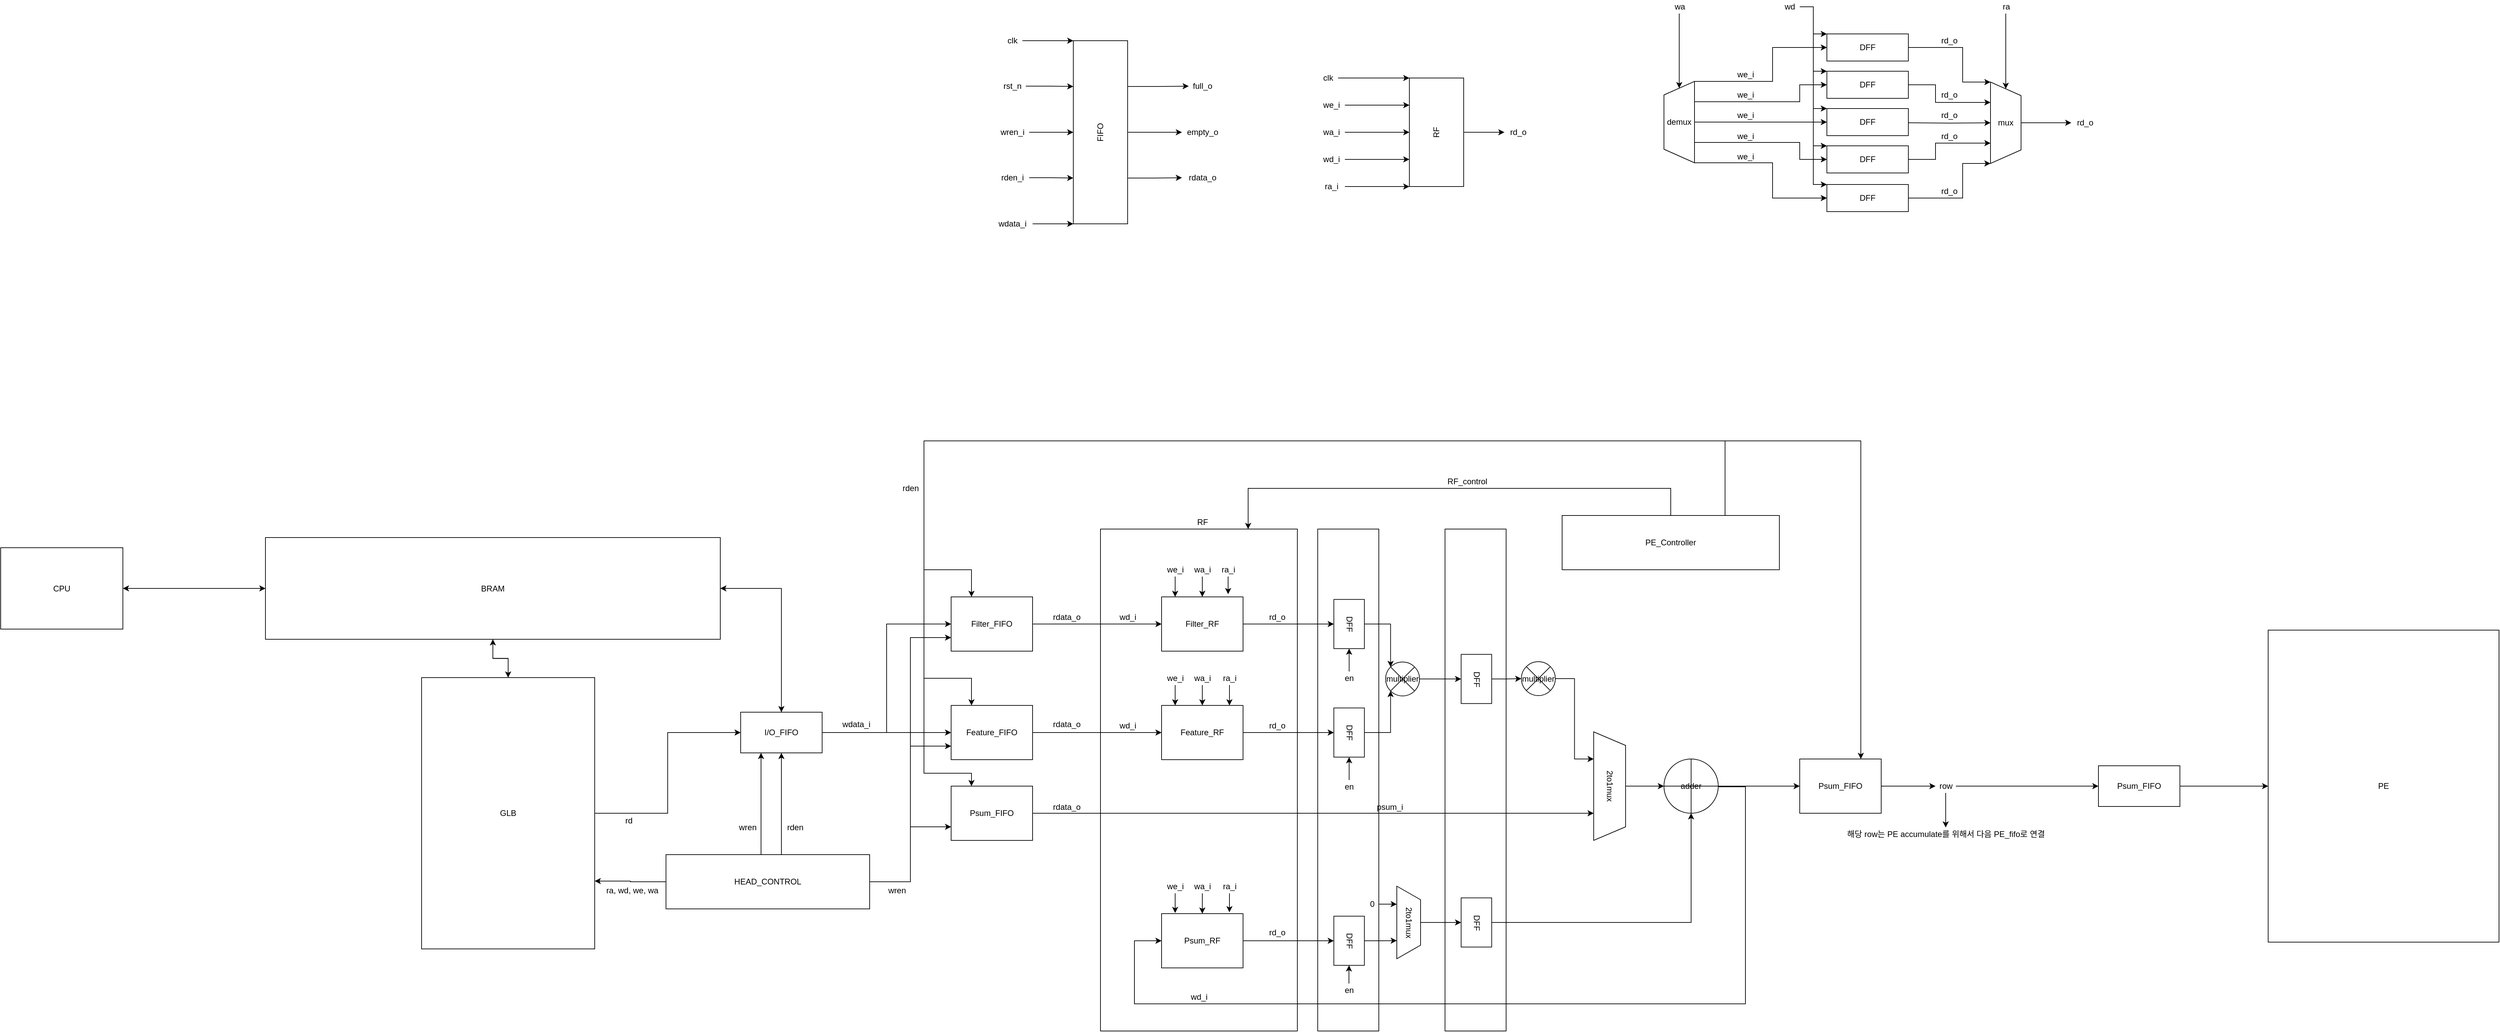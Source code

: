 <mxfile version="20.0.1" type="device"><diagram id="ClHz5DemHqHzd_9Uz0g5" name="Page-1"><mxGraphModel dx="3426" dy="1981" grid="1" gridSize="10" guides="1" tooltips="1" connect="1" arrows="1" fold="1" page="0" pageScale="1" pageWidth="1169" pageHeight="1654" math="0" shadow="0"><root><mxCell id="0"/><mxCell id="1" parent="0"/><mxCell id="YlhcDTUAcdP8kSpqyQOk-149" value="" style="rounded=0;whiteSpace=wrap;html=1;" vertex="1" parent="1"><mxGeometry x="597.5" y="-60" width="90" height="740" as="geometry"/></mxCell><mxCell id="YlhcDTUAcdP8kSpqyQOk-148" value="" style="rounded=0;whiteSpace=wrap;html=1;" vertex="1" parent="1"><mxGeometry x="410" y="-60" width="90" height="740" as="geometry"/></mxCell><mxCell id="94a2racDDTuGO-RFMz66-100" value="" style="rounded=0;whiteSpace=wrap;html=1;" parent="1" vertex="1"><mxGeometry x="90" y="-60" width="290" height="740" as="geometry"/></mxCell><mxCell id="94a2racDDTuGO-RFMz66-88" style="edgeStyle=orthogonalEdgeStyle;rounded=0;orthogonalLoop=1;jettySize=auto;html=1;entryX=0.5;entryY=1;entryDx=0;entryDy=0;" parent="1" source="EU0lng_azmRZBJbkWimH-1" target="94a2racDDTuGO-RFMz66-87" edge="1"><mxGeometry relative="1" as="geometry"/></mxCell><mxCell id="EU0lng_azmRZBJbkWimH-1" value="Filter_RF" style="rounded=0;whiteSpace=wrap;html=1;" parent="1" vertex="1"><mxGeometry x="180" y="40" width="120" height="80" as="geometry"/></mxCell><mxCell id="YlhcDTUAcdP8kSpqyQOk-133" style="edgeStyle=orthogonalEdgeStyle;rounded=0;orthogonalLoop=1;jettySize=auto;html=1;entryX=0.5;entryY=1;entryDx=0;entryDy=0;" edge="1" parent="1" source="94a2racDDTuGO-RFMz66-1" target="YlhcDTUAcdP8kSpqyQOk-132"><mxGeometry relative="1" as="geometry"/></mxCell><mxCell id="94a2racDDTuGO-RFMz66-1" value="multiplier" style="shape=sumEllipse;perimeter=ellipsePerimeter;whiteSpace=wrap;html=1;backgroundOutline=1;" parent="1" vertex="1"><mxGeometry x="510" y="136" width="50" height="50" as="geometry"/></mxCell><mxCell id="94a2racDDTuGO-RFMz66-15" style="edgeStyle=orthogonalEdgeStyle;rounded=0;orthogonalLoop=1;jettySize=auto;html=1;" parent="1" source="94a2racDDTuGO-RFMz66-2" target="94a2racDDTuGO-RFMz66-13" edge="1"><mxGeometry relative="1" as="geometry"/></mxCell><mxCell id="94a2racDDTuGO-RFMz66-85" style="edgeStyle=orthogonalEdgeStyle;rounded=0;orthogonalLoop=1;jettySize=auto;html=1;entryX=0;entryY=0.5;entryDx=0;entryDy=0;" parent="1" source="94a2racDDTuGO-RFMz66-2" target="94a2racDDTuGO-RFMz66-7" edge="1"><mxGeometry relative="1" as="geometry"><Array as="points"><mxPoint x="1040" y="320"/><mxPoint x="1040" y="640"/><mxPoint x="140" y="640"/><mxPoint x="140" y="547"/></Array></mxGeometry></mxCell><mxCell id="94a2racDDTuGO-RFMz66-2" value="adder" style="shape=orEllipse;perimeter=ellipsePerimeter;whiteSpace=wrap;html=1;backgroundOutline=1;" parent="1" vertex="1"><mxGeometry x="920" y="279" width="80" height="80" as="geometry"/></mxCell><mxCell id="94a2racDDTuGO-RFMz66-90" style="edgeStyle=orthogonalEdgeStyle;rounded=0;orthogonalLoop=1;jettySize=auto;html=1;entryX=0.5;entryY=1;entryDx=0;entryDy=0;" parent="1" source="94a2racDDTuGO-RFMz66-4" target="94a2racDDTuGO-RFMz66-89" edge="1"><mxGeometry relative="1" as="geometry"/></mxCell><mxCell id="94a2racDDTuGO-RFMz66-4" value="Feature_RF" style="rounded=0;whiteSpace=wrap;html=1;" parent="1" vertex="1"><mxGeometry x="180" y="200" width="120" height="80" as="geometry"/></mxCell><mxCell id="94a2racDDTuGO-RFMz66-98" style="edgeStyle=orthogonalEdgeStyle;rounded=0;orthogonalLoop=1;jettySize=auto;html=1;entryX=0.5;entryY=1;entryDx=0;entryDy=0;" parent="1" source="94a2racDDTuGO-RFMz66-7" target="94a2racDDTuGO-RFMz66-97" edge="1"><mxGeometry relative="1" as="geometry"/></mxCell><mxCell id="94a2racDDTuGO-RFMz66-7" value="Psum_RF" style="rounded=0;whiteSpace=wrap;html=1;" parent="1" vertex="1"><mxGeometry x="180" y="507" width="120" height="80" as="geometry"/></mxCell><mxCell id="94a2racDDTuGO-RFMz66-60" style="edgeStyle=orthogonalEdgeStyle;rounded=0;orthogonalLoop=1;jettySize=auto;html=1;" parent="1" source="94a2racDDTuGO-RFMz66-13" target="94a2racDDTuGO-RFMz66-61" edge="1"><mxGeometry relative="1" as="geometry"><mxPoint x="1350" y="320" as="targetPoint"/></mxGeometry></mxCell><mxCell id="94a2racDDTuGO-RFMz66-13" value="Psum_FIFO" style="rounded=0;whiteSpace=wrap;html=1;" parent="1" vertex="1"><mxGeometry x="1120" y="279" width="120" height="80" as="geometry"/></mxCell><mxCell id="94a2racDDTuGO-RFMz66-16" style="edgeStyle=orthogonalEdgeStyle;rounded=0;orthogonalLoop=1;jettySize=auto;html=1;" parent="1" source="94a2racDDTuGO-RFMz66-14" target="94a2racDDTuGO-RFMz66-4" edge="1"><mxGeometry relative="1" as="geometry"/></mxCell><mxCell id="94a2racDDTuGO-RFMz66-14" value="Feature_FIFO" style="rounded=0;whiteSpace=wrap;html=1;" parent="1" vertex="1"><mxGeometry x="-130" y="200" width="120" height="80" as="geometry"/></mxCell><mxCell id="94a2racDDTuGO-RFMz66-18" style="edgeStyle=orthogonalEdgeStyle;rounded=0;orthogonalLoop=1;jettySize=auto;html=1;" parent="1" source="94a2racDDTuGO-RFMz66-17" target="EU0lng_azmRZBJbkWimH-1" edge="1"><mxGeometry relative="1" as="geometry"/></mxCell><mxCell id="94a2racDDTuGO-RFMz66-17" value="Filter_FIFO" style="rounded=0;whiteSpace=wrap;html=1;" parent="1" vertex="1"><mxGeometry x="-130" y="40" width="120" height="80" as="geometry"/></mxCell><mxCell id="94a2racDDTuGO-RFMz66-33" style="edgeStyle=orthogonalEdgeStyle;rounded=0;orthogonalLoop=1;jettySize=auto;html=1;" parent="1" source="94a2racDDTuGO-RFMz66-19" target="94a2racDDTuGO-RFMz66-25" edge="1"><mxGeometry relative="1" as="geometry"/></mxCell><mxCell id="94a2racDDTuGO-RFMz66-19" value="RF" style="rounded=0;whiteSpace=wrap;html=1;rotation=-90;" parent="1" vertex="1"><mxGeometry x="505" y="-685" width="160" height="80" as="geometry"/></mxCell><mxCell id="94a2racDDTuGO-RFMz66-27" style="edgeStyle=orthogonalEdgeStyle;rounded=0;orthogonalLoop=1;jettySize=auto;html=1;entryX=1;entryY=0;entryDx=0;entryDy=0;" parent="1" source="94a2racDDTuGO-RFMz66-20" target="94a2racDDTuGO-RFMz66-19" edge="1"><mxGeometry relative="1" as="geometry"><Array as="points"><mxPoint x="525" y="-725"/><mxPoint x="525" y="-725"/></Array></mxGeometry></mxCell><mxCell id="94a2racDDTuGO-RFMz66-20" value="clk" style="text;html=1;align=center;verticalAlign=middle;resizable=0;points=[];autosize=1;strokeColor=none;fillColor=none;" parent="1" vertex="1"><mxGeometry x="410" y="-735" width="30" height="20" as="geometry"/></mxCell><mxCell id="94a2racDDTuGO-RFMz66-28" style="edgeStyle=orthogonalEdgeStyle;rounded=0;orthogonalLoop=1;jettySize=auto;html=1;entryX=0.75;entryY=0;entryDx=0;entryDy=0;" parent="1" source="94a2racDDTuGO-RFMz66-21" target="94a2racDDTuGO-RFMz66-19" edge="1"><mxGeometry relative="1" as="geometry"/></mxCell><mxCell id="94a2racDDTuGO-RFMz66-21" value="we_i" style="text;html=1;align=center;verticalAlign=middle;resizable=0;points=[];autosize=1;strokeColor=none;fillColor=none;" parent="1" vertex="1"><mxGeometry x="410" y="-695" width="40" height="20" as="geometry"/></mxCell><mxCell id="94a2racDDTuGO-RFMz66-29" style="edgeStyle=orthogonalEdgeStyle;rounded=0;orthogonalLoop=1;jettySize=auto;html=1;entryX=0.5;entryY=0;entryDx=0;entryDy=0;" parent="1" source="94a2racDDTuGO-RFMz66-22" target="94a2racDDTuGO-RFMz66-19" edge="1"><mxGeometry relative="1" as="geometry"/></mxCell><mxCell id="94a2racDDTuGO-RFMz66-22" value="wa_i" style="text;html=1;align=center;verticalAlign=middle;resizable=0;points=[];autosize=1;strokeColor=none;fillColor=none;" parent="1" vertex="1"><mxGeometry x="410" y="-655" width="40" height="20" as="geometry"/></mxCell><mxCell id="94a2racDDTuGO-RFMz66-30" style="edgeStyle=orthogonalEdgeStyle;rounded=0;orthogonalLoop=1;jettySize=auto;html=1;entryX=0.25;entryY=0;entryDx=0;entryDy=0;" parent="1" source="94a2racDDTuGO-RFMz66-23" target="94a2racDDTuGO-RFMz66-19" edge="1"><mxGeometry relative="1" as="geometry"/></mxCell><mxCell id="94a2racDDTuGO-RFMz66-23" value="wd_i" style="text;html=1;align=center;verticalAlign=middle;resizable=0;points=[];autosize=1;strokeColor=none;fillColor=none;" parent="1" vertex="1"><mxGeometry x="410" y="-615" width="40" height="20" as="geometry"/></mxCell><mxCell id="94a2racDDTuGO-RFMz66-31" style="edgeStyle=orthogonalEdgeStyle;rounded=0;orthogonalLoop=1;jettySize=auto;html=1;entryX=0;entryY=0;entryDx=0;entryDy=0;" parent="1" source="94a2racDDTuGO-RFMz66-24" target="94a2racDDTuGO-RFMz66-19" edge="1"><mxGeometry relative="1" as="geometry"><Array as="points"><mxPoint x="525" y="-565"/><mxPoint x="525" y="-565"/></Array></mxGeometry></mxCell><mxCell id="94a2racDDTuGO-RFMz66-24" value="ra_i" style="text;html=1;align=center;verticalAlign=middle;resizable=0;points=[];autosize=1;strokeColor=none;fillColor=none;" parent="1" vertex="1"><mxGeometry x="410" y="-575" width="40" height="20" as="geometry"/></mxCell><mxCell id="94a2racDDTuGO-RFMz66-25" value="rd_o" style="text;html=1;align=center;verticalAlign=middle;resizable=0;points=[];autosize=1;strokeColor=none;fillColor=none;" parent="1" vertex="1"><mxGeometry x="685" y="-655" width="40" height="20" as="geometry"/></mxCell><mxCell id="94a2racDDTuGO-RFMz66-34" value="wd_i" style="text;html=1;align=center;verticalAlign=middle;resizable=0;points=[];autosize=1;strokeColor=none;fillColor=none;" parent="1" vertex="1"><mxGeometry x="110" y="60" width="40" height="20" as="geometry"/></mxCell><mxCell id="94a2racDDTuGO-RFMz66-35" value="wd_i" style="text;html=1;align=center;verticalAlign=middle;resizable=0;points=[];autosize=1;strokeColor=none;fillColor=none;" parent="1" vertex="1"><mxGeometry x="110" y="220" width="40" height="20" as="geometry"/></mxCell><mxCell id="94a2racDDTuGO-RFMz66-38" style="edgeStyle=orthogonalEdgeStyle;rounded=0;orthogonalLoop=1;jettySize=auto;html=1;entryX=0.5;entryY=0;entryDx=0;entryDy=0;" parent="1" source="94a2racDDTuGO-RFMz66-36" edge="1"><mxGeometry relative="1" as="geometry"><mxPoint x="200" y="40" as="targetPoint"/></mxGeometry></mxCell><mxCell id="94a2racDDTuGO-RFMz66-36" value="we_i" style="text;html=1;align=center;verticalAlign=middle;resizable=0;points=[];autosize=1;strokeColor=none;fillColor=none;" parent="1" vertex="1"><mxGeometry x="180" y="-10" width="40" height="20" as="geometry"/></mxCell><mxCell id="94a2racDDTuGO-RFMz66-39" style="edgeStyle=orthogonalEdgeStyle;rounded=0;orthogonalLoop=1;jettySize=auto;html=1;entryX=0.5;entryY=0;entryDx=0;entryDy=0;" parent="1" source="94a2racDDTuGO-RFMz66-37" edge="1"><mxGeometry relative="1" as="geometry"><mxPoint x="200" y="200" as="targetPoint"/></mxGeometry></mxCell><mxCell id="94a2racDDTuGO-RFMz66-37" value="we_i" style="text;html=1;align=center;verticalAlign=middle;resizable=0;points=[];autosize=1;strokeColor=none;fillColor=none;" parent="1" vertex="1"><mxGeometry x="180" y="150" width="40" height="20" as="geometry"/></mxCell><mxCell id="94a2racDDTuGO-RFMz66-46" style="edgeStyle=orthogonalEdgeStyle;rounded=0;orthogonalLoop=1;jettySize=auto;html=1;entryX=0.5;entryY=0;entryDx=0;entryDy=0;" parent="1" source="94a2racDDTuGO-RFMz66-40" target="EU0lng_azmRZBJbkWimH-1" edge="1"><mxGeometry relative="1" as="geometry"/></mxCell><mxCell id="94a2racDDTuGO-RFMz66-40" value="wa_i" style="text;html=1;align=center;verticalAlign=middle;resizable=0;points=[];autosize=1;strokeColor=none;fillColor=none;" parent="1" vertex="1"><mxGeometry x="220" y="-10" width="40" height="20" as="geometry"/></mxCell><mxCell id="94a2racDDTuGO-RFMz66-48" style="edgeStyle=orthogonalEdgeStyle;rounded=0;orthogonalLoop=1;jettySize=auto;html=1;entryX=0.817;entryY=-0.05;entryDx=0;entryDy=0;entryPerimeter=0;" parent="1" source="94a2racDDTuGO-RFMz66-41" target="EU0lng_azmRZBJbkWimH-1" edge="1"><mxGeometry relative="1" as="geometry"/></mxCell><mxCell id="94a2racDDTuGO-RFMz66-41" value="ra_i" style="text;html=1;align=center;verticalAlign=middle;resizable=0;points=[];autosize=1;strokeColor=none;fillColor=none;" parent="1" vertex="1"><mxGeometry x="258" y="-10" width="40" height="20" as="geometry"/></mxCell><mxCell id="94a2racDDTuGO-RFMz66-44" style="edgeStyle=orthogonalEdgeStyle;rounded=0;orthogonalLoop=1;jettySize=auto;html=1;entryX=0.5;entryY=0;entryDx=0;entryDy=0;" parent="1" source="94a2racDDTuGO-RFMz66-42" target="94a2racDDTuGO-RFMz66-4" edge="1"><mxGeometry relative="1" as="geometry"/></mxCell><mxCell id="94a2racDDTuGO-RFMz66-42" value="wa_i" style="text;html=1;align=center;verticalAlign=middle;resizable=0;points=[];autosize=1;strokeColor=none;fillColor=none;" parent="1" vertex="1"><mxGeometry x="220" y="150" width="40" height="20" as="geometry"/></mxCell><mxCell id="94a2racDDTuGO-RFMz66-45" style="edgeStyle=orthogonalEdgeStyle;rounded=0;orthogonalLoop=1;jettySize=auto;html=1;entryX=0.833;entryY=0;entryDx=0;entryDy=0;entryPerimeter=0;" parent="1" source="94a2racDDTuGO-RFMz66-43" target="94a2racDDTuGO-RFMz66-4" edge="1"><mxGeometry relative="1" as="geometry"/></mxCell><mxCell id="94a2racDDTuGO-RFMz66-43" value="ra_i" style="text;html=1;align=center;verticalAlign=middle;resizable=0;points=[];autosize=1;strokeColor=none;fillColor=none;" parent="1" vertex="1"><mxGeometry x="260" y="150" width="40" height="20" as="geometry"/></mxCell><mxCell id="94a2racDDTuGO-RFMz66-49" value="wd_i" style="text;html=1;align=center;verticalAlign=middle;resizable=0;points=[];autosize=1;strokeColor=none;fillColor=none;" parent="1" vertex="1"><mxGeometry x="215" y="620" width="40" height="20" as="geometry"/></mxCell><mxCell id="94a2racDDTuGO-RFMz66-53" style="edgeStyle=orthogonalEdgeStyle;rounded=0;orthogonalLoop=1;jettySize=auto;html=1;entryX=0.167;entryY=-0.012;entryDx=0;entryDy=0;entryPerimeter=0;" parent="1" source="94a2racDDTuGO-RFMz66-50" target="94a2racDDTuGO-RFMz66-7" edge="1"><mxGeometry relative="1" as="geometry"/></mxCell><mxCell id="94a2racDDTuGO-RFMz66-50" value="we_i" style="text;html=1;align=center;verticalAlign=middle;resizable=0;points=[];autosize=1;strokeColor=none;fillColor=none;" parent="1" vertex="1"><mxGeometry x="180" y="457" width="40" height="20" as="geometry"/></mxCell><mxCell id="94a2racDDTuGO-RFMz66-54" style="edgeStyle=orthogonalEdgeStyle;rounded=0;orthogonalLoop=1;jettySize=auto;html=1;entryX=0.5;entryY=0;entryDx=0;entryDy=0;" parent="1" source="94a2racDDTuGO-RFMz66-51" target="94a2racDDTuGO-RFMz66-7" edge="1"><mxGeometry relative="1" as="geometry"/></mxCell><mxCell id="94a2racDDTuGO-RFMz66-51" value="wa_i" style="text;html=1;align=center;verticalAlign=middle;resizable=0;points=[];autosize=1;strokeColor=none;fillColor=none;" parent="1" vertex="1"><mxGeometry x="220" y="457" width="40" height="20" as="geometry"/></mxCell><mxCell id="94a2racDDTuGO-RFMz66-56" style="edgeStyle=orthogonalEdgeStyle;rounded=0;orthogonalLoop=1;jettySize=auto;html=1;entryX=0.833;entryY=-0.025;entryDx=0;entryDy=0;entryPerimeter=0;" parent="1" source="94a2racDDTuGO-RFMz66-52" target="94a2racDDTuGO-RFMz66-7" edge="1"><mxGeometry relative="1" as="geometry"/></mxCell><mxCell id="94a2racDDTuGO-RFMz66-52" value="ra_i" style="text;html=1;align=center;verticalAlign=middle;resizable=0;points=[];autosize=1;strokeColor=none;fillColor=none;" parent="1" vertex="1"><mxGeometry x="260" y="457" width="40" height="20" as="geometry"/></mxCell><mxCell id="94a2racDDTuGO-RFMz66-57" value="rd_o" style="text;html=1;align=center;verticalAlign=middle;resizable=0;points=[];autosize=1;strokeColor=none;fillColor=none;" parent="1" vertex="1"><mxGeometry x="330" y="60" width="40" height="20" as="geometry"/></mxCell><mxCell id="94a2racDDTuGO-RFMz66-58" value="rd_o" style="text;html=1;align=center;verticalAlign=middle;resizable=0;points=[];autosize=1;strokeColor=none;fillColor=none;" parent="1" vertex="1"><mxGeometry x="330" y="220" width="40" height="20" as="geometry"/></mxCell><mxCell id="94a2racDDTuGO-RFMz66-59" value="rd_o" style="text;html=1;align=center;verticalAlign=middle;resizable=0;points=[];autosize=1;strokeColor=none;fillColor=none;" parent="1" vertex="1"><mxGeometry x="330" y="524.5" width="40" height="20" as="geometry"/></mxCell><mxCell id="YlhcDTUAcdP8kSpqyQOk-123" style="edgeStyle=orthogonalEdgeStyle;rounded=0;orthogonalLoop=1;jettySize=auto;html=1;" edge="1" parent="1" source="94a2racDDTuGO-RFMz66-61" target="YlhcDTUAcdP8kSpqyQOk-122"><mxGeometry relative="1" as="geometry"/></mxCell><mxCell id="YlhcDTUAcdP8kSpqyQOk-125" style="edgeStyle=orthogonalEdgeStyle;rounded=0;orthogonalLoop=1;jettySize=auto;html=1;entryX=0;entryY=0.5;entryDx=0;entryDy=0;" edge="1" parent="1" source="94a2racDDTuGO-RFMz66-61" target="YlhcDTUAcdP8kSpqyQOk-124"><mxGeometry relative="1" as="geometry"/></mxCell><mxCell id="94a2racDDTuGO-RFMz66-61" value="row" style="text;html=1;align=center;verticalAlign=middle;resizable=0;points=[];autosize=1;strokeColor=none;fillColor=none;" parent="1" vertex="1"><mxGeometry x="1320" y="309" width="30" height="20" as="geometry"/></mxCell><mxCell id="94a2racDDTuGO-RFMz66-67" style="edgeStyle=orthogonalEdgeStyle;rounded=0;orthogonalLoop=1;jettySize=auto;html=1;entryX=0.75;entryY=1;entryDx=0;entryDy=0;" parent="1" source="94a2racDDTuGO-RFMz66-62" target="94a2racDDTuGO-RFMz66-64" edge="1"><mxGeometry relative="1" as="geometry"/></mxCell><mxCell id="94a2racDDTuGO-RFMz66-62" value="Psum_FIFO" style="rounded=0;whiteSpace=wrap;html=1;" parent="1" vertex="1"><mxGeometry x="-130" y="319" width="120" height="80" as="geometry"/></mxCell><mxCell id="94a2racDDTuGO-RFMz66-68" style="edgeStyle=orthogonalEdgeStyle;rounded=0;orthogonalLoop=1;jettySize=auto;html=1;entryX=0;entryY=0.5;entryDx=0;entryDy=0;" parent="1" source="94a2racDDTuGO-RFMz66-64" target="94a2racDDTuGO-RFMz66-2" edge="1"><mxGeometry relative="1" as="geometry"/></mxCell><mxCell id="94a2racDDTuGO-RFMz66-64" value="2to1mux" style="shape=trapezoid;perimeter=trapezoidPerimeter;whiteSpace=wrap;html=1;fixedSize=1;rotation=90;" parent="1" vertex="1"><mxGeometry x="760" y="295.5" width="160" height="47" as="geometry"/></mxCell><mxCell id="94a2racDDTuGO-RFMz66-107" style="edgeStyle=orthogonalEdgeStyle;rounded=0;orthogonalLoop=1;jettySize=auto;html=1;entryX=0.75;entryY=0;entryDx=0;entryDy=0;" parent="1" source="94a2racDDTuGO-RFMz66-74" target="94a2racDDTuGO-RFMz66-100" edge="1"><mxGeometry relative="1" as="geometry"><Array as="points"><mxPoint x="930" y="-120"/><mxPoint x="308" y="-120"/></Array></mxGeometry></mxCell><mxCell id="YlhcDTUAcdP8kSpqyQOk-99" style="edgeStyle=orthogonalEdgeStyle;rounded=0;orthogonalLoop=1;jettySize=auto;html=1;exitX=0.75;exitY=0;exitDx=0;exitDy=0;entryX=0.25;entryY=0;entryDx=0;entryDy=0;" edge="1" parent="1" source="94a2racDDTuGO-RFMz66-74" target="94a2racDDTuGO-RFMz66-17"><mxGeometry relative="1" as="geometry"><Array as="points"><mxPoint x="1010" y="-190"/><mxPoint x="-170" y="-190"/><mxPoint x="-170"/><mxPoint x="-100"/></Array></mxGeometry></mxCell><mxCell id="YlhcDTUAcdP8kSpqyQOk-100" style="edgeStyle=orthogonalEdgeStyle;rounded=0;orthogonalLoop=1;jettySize=auto;html=1;exitX=0.75;exitY=0;exitDx=0;exitDy=0;entryX=0.25;entryY=0;entryDx=0;entryDy=0;" edge="1" parent="1" source="94a2racDDTuGO-RFMz66-74" target="94a2racDDTuGO-RFMz66-14"><mxGeometry relative="1" as="geometry"><mxPoint x="-100" y="200" as="targetPoint"/><Array as="points"><mxPoint x="1010" y="-190"/><mxPoint x="-170" y="-190"/><mxPoint x="-170" y="160"/><mxPoint x="-100" y="160"/></Array></mxGeometry></mxCell><mxCell id="YlhcDTUAcdP8kSpqyQOk-101" style="edgeStyle=orthogonalEdgeStyle;rounded=0;orthogonalLoop=1;jettySize=auto;html=1;exitX=0.75;exitY=0;exitDx=0;exitDy=0;entryX=0.25;entryY=0;entryDx=0;entryDy=0;" edge="1" parent="1" source="94a2racDDTuGO-RFMz66-74" target="94a2racDDTuGO-RFMz66-62"><mxGeometry relative="1" as="geometry"><Array as="points"><mxPoint x="1010" y="-190"/><mxPoint x="-170" y="-190"/><mxPoint x="-170" y="300"/><mxPoint x="-100" y="300"/></Array></mxGeometry></mxCell><mxCell id="YlhcDTUAcdP8kSpqyQOk-121" style="edgeStyle=orthogonalEdgeStyle;rounded=0;orthogonalLoop=1;jettySize=auto;html=1;exitX=0.75;exitY=0;exitDx=0;exitDy=0;entryX=0.75;entryY=0;entryDx=0;entryDy=0;" edge="1" parent="1" source="94a2racDDTuGO-RFMz66-74" target="94a2racDDTuGO-RFMz66-13"><mxGeometry relative="1" as="geometry"><Array as="points"><mxPoint x="1010" y="-190"/><mxPoint x="1210" y="-190"/></Array></mxGeometry></mxCell><mxCell id="94a2racDDTuGO-RFMz66-74" value="PE_Controller" style="rounded=0;whiteSpace=wrap;html=1;" parent="1" vertex="1"><mxGeometry x="770" y="-80" width="320" height="80" as="geometry"/></mxCell><mxCell id="YlhcDTUAcdP8kSpqyQOk-140" style="edgeStyle=orthogonalEdgeStyle;rounded=0;orthogonalLoop=1;jettySize=auto;html=1;entryX=0.5;entryY=1;entryDx=0;entryDy=0;" edge="1" parent="1" source="94a2racDDTuGO-RFMz66-76" target="YlhcDTUAcdP8kSpqyQOk-139"><mxGeometry relative="1" as="geometry"/></mxCell><mxCell id="94a2racDDTuGO-RFMz66-76" value="2to1mux" style="shape=trapezoid;perimeter=trapezoidPerimeter;whiteSpace=wrap;html=1;fixedSize=1;rotation=90;" parent="1" vertex="1"><mxGeometry x="490.5" y="502.5" width="107" height="35" as="geometry"/></mxCell><mxCell id="YlhcDTUAcdP8kSpqyQOk-138" style="edgeStyle=orthogonalEdgeStyle;rounded=0;orthogonalLoop=1;jettySize=auto;html=1;entryX=0.25;entryY=1;entryDx=0;entryDy=0;" edge="1" parent="1" source="94a2racDDTuGO-RFMz66-79" target="94a2racDDTuGO-RFMz66-76"><mxGeometry relative="1" as="geometry"/></mxCell><mxCell id="94a2racDDTuGO-RFMz66-79" value="0" style="text;html=1;align=center;verticalAlign=middle;resizable=0;points=[];autosize=1;strokeColor=none;fillColor=none;" parent="1" vertex="1"><mxGeometry x="480" y="483" width="20" height="20" as="geometry"/></mxCell><mxCell id="94a2racDDTuGO-RFMz66-86" value="psum_i" style="text;html=1;align=center;verticalAlign=middle;resizable=0;points=[];autosize=1;strokeColor=none;fillColor=none;" parent="1" vertex="1"><mxGeometry x="490.5" y="340" width="50" height="20" as="geometry"/></mxCell><mxCell id="YlhcDTUAcdP8kSpqyQOk-135" style="edgeStyle=orthogonalEdgeStyle;rounded=0;orthogonalLoop=1;jettySize=auto;html=1;entryX=0;entryY=0;entryDx=0;entryDy=0;" edge="1" parent="1" source="94a2racDDTuGO-RFMz66-87" target="94a2racDDTuGO-RFMz66-1"><mxGeometry relative="1" as="geometry"/></mxCell><mxCell id="94a2racDDTuGO-RFMz66-87" value="DFF" style="rounded=0;whiteSpace=wrap;html=1;rotation=90;" parent="1" vertex="1"><mxGeometry x="420" y="57.5" width="72.5" height="45" as="geometry"/></mxCell><mxCell id="YlhcDTUAcdP8kSpqyQOk-136" style="edgeStyle=orthogonalEdgeStyle;rounded=0;orthogonalLoop=1;jettySize=auto;html=1;entryX=0;entryY=1;entryDx=0;entryDy=0;" edge="1" parent="1" source="94a2racDDTuGO-RFMz66-89" target="94a2racDDTuGO-RFMz66-1"><mxGeometry relative="1" as="geometry"/></mxCell><mxCell id="94a2racDDTuGO-RFMz66-89" value="DFF" style="rounded=0;whiteSpace=wrap;html=1;rotation=90;" parent="1" vertex="1"><mxGeometry x="420" y="217.5" width="72.5" height="45" as="geometry"/></mxCell><mxCell id="94a2racDDTuGO-RFMz66-99" style="edgeStyle=orthogonalEdgeStyle;rounded=0;orthogonalLoop=1;jettySize=auto;html=1;entryX=0.75;entryY=1;entryDx=0;entryDy=0;" parent="1" source="94a2racDDTuGO-RFMz66-97" target="94a2racDDTuGO-RFMz66-76" edge="1"><mxGeometry relative="1" as="geometry"/></mxCell><mxCell id="94a2racDDTuGO-RFMz66-97" value="DFF" style="rounded=0;whiteSpace=wrap;html=1;rotation=90;" parent="1" vertex="1"><mxGeometry x="420" y="524.5" width="72.5" height="45" as="geometry"/></mxCell><mxCell id="94a2racDDTuGO-RFMz66-105" value="RF" style="text;html=1;align=center;verticalAlign=middle;resizable=0;points=[];autosize=1;strokeColor=none;fillColor=none;" parent="1" vertex="1"><mxGeometry x="225" y="-80" width="30" height="20" as="geometry"/></mxCell><mxCell id="94a2racDDTuGO-RFMz66-110" value="RF_control" style="text;html=1;align=center;verticalAlign=middle;resizable=0;points=[];autosize=1;strokeColor=none;fillColor=none;" parent="1" vertex="1"><mxGeometry x="595" y="-140" width="70" height="20" as="geometry"/></mxCell><mxCell id="YlhcDTUAcdP8kSpqyQOk-14" style="edgeStyle=orthogonalEdgeStyle;rounded=0;orthogonalLoop=1;jettySize=auto;html=1;exitX=0.75;exitY=1;exitDx=0;exitDy=0;" edge="1" parent="1" source="YlhcDTUAcdP8kSpqyQOk-1" target="YlhcDTUAcdP8kSpqyQOk-8"><mxGeometry relative="1" as="geometry"/></mxCell><mxCell id="YlhcDTUAcdP8kSpqyQOk-15" style="edgeStyle=orthogonalEdgeStyle;rounded=0;orthogonalLoop=1;jettySize=auto;html=1;exitX=0.5;exitY=1;exitDx=0;exitDy=0;" edge="1" parent="1" source="YlhcDTUAcdP8kSpqyQOk-1" target="YlhcDTUAcdP8kSpqyQOk-9"><mxGeometry relative="1" as="geometry"/></mxCell><mxCell id="YlhcDTUAcdP8kSpqyQOk-16" style="edgeStyle=orthogonalEdgeStyle;rounded=0;orthogonalLoop=1;jettySize=auto;html=1;exitX=0.25;exitY=1;exitDx=0;exitDy=0;" edge="1" parent="1" source="YlhcDTUAcdP8kSpqyQOk-1" target="YlhcDTUAcdP8kSpqyQOk-13"><mxGeometry relative="1" as="geometry"/></mxCell><mxCell id="YlhcDTUAcdP8kSpqyQOk-1" value="FIFO" style="rounded=0;whiteSpace=wrap;html=1;rotation=-90;" vertex="1" parent="1"><mxGeometry x="-45" y="-685" width="270" height="80" as="geometry"/></mxCell><mxCell id="YlhcDTUAcdP8kSpqyQOk-17" style="edgeStyle=orthogonalEdgeStyle;rounded=0;orthogonalLoop=1;jettySize=auto;html=1;entryX=1;entryY=0;entryDx=0;entryDy=0;" edge="1" parent="1" source="YlhcDTUAcdP8kSpqyQOk-4" target="YlhcDTUAcdP8kSpqyQOk-1"><mxGeometry relative="1" as="geometry"><Array as="points"><mxPoint x="30" y="-780"/><mxPoint x="30" y="-780"/></Array></mxGeometry></mxCell><mxCell id="YlhcDTUAcdP8kSpqyQOk-4" value="clk" style="text;html=1;align=center;verticalAlign=middle;resizable=0;points=[];autosize=1;strokeColor=none;fillColor=none;" vertex="1" parent="1"><mxGeometry x="-55" y="-790" width="30" height="20" as="geometry"/></mxCell><mxCell id="YlhcDTUAcdP8kSpqyQOk-19" style="edgeStyle=orthogonalEdgeStyle;rounded=0;orthogonalLoop=1;jettySize=auto;html=1;entryX=0.75;entryY=0;entryDx=0;entryDy=0;" edge="1" parent="1" source="YlhcDTUAcdP8kSpqyQOk-5" target="YlhcDTUAcdP8kSpqyQOk-1"><mxGeometry relative="1" as="geometry"/></mxCell><mxCell id="YlhcDTUAcdP8kSpqyQOk-5" value="rst_n" style="text;html=1;align=center;verticalAlign=middle;resizable=0;points=[];autosize=1;strokeColor=none;fillColor=none;" vertex="1" parent="1"><mxGeometry x="-60" y="-723" width="40" height="20" as="geometry"/></mxCell><mxCell id="YlhcDTUAcdP8kSpqyQOk-20" style="edgeStyle=orthogonalEdgeStyle;rounded=0;orthogonalLoop=1;jettySize=auto;html=1;" edge="1" parent="1" source="YlhcDTUAcdP8kSpqyQOk-6" target="YlhcDTUAcdP8kSpqyQOk-1"><mxGeometry relative="1" as="geometry"/></mxCell><mxCell id="YlhcDTUAcdP8kSpqyQOk-6" value="wren_i" style="text;html=1;align=center;verticalAlign=middle;resizable=0;points=[];autosize=1;strokeColor=none;fillColor=none;" vertex="1" parent="1"><mxGeometry x="-65" y="-655" width="50" height="20" as="geometry"/></mxCell><mxCell id="YlhcDTUAcdP8kSpqyQOk-21" style="edgeStyle=orthogonalEdgeStyle;rounded=0;orthogonalLoop=1;jettySize=auto;html=1;entryX=0.25;entryY=0;entryDx=0;entryDy=0;" edge="1" parent="1" source="YlhcDTUAcdP8kSpqyQOk-7" target="YlhcDTUAcdP8kSpqyQOk-1"><mxGeometry relative="1" as="geometry"/></mxCell><mxCell id="YlhcDTUAcdP8kSpqyQOk-7" value="rden_i" style="text;html=1;align=center;verticalAlign=middle;resizable=0;points=[];autosize=1;strokeColor=none;fillColor=none;" vertex="1" parent="1"><mxGeometry x="-65" y="-588" width="50" height="20" as="geometry"/></mxCell><mxCell id="YlhcDTUAcdP8kSpqyQOk-8" value="full_o" style="text;html=1;align=center;verticalAlign=middle;resizable=0;points=[];autosize=1;strokeColor=none;fillColor=none;" vertex="1" parent="1"><mxGeometry x="220" y="-723" width="40" height="20" as="geometry"/></mxCell><mxCell id="YlhcDTUAcdP8kSpqyQOk-9" value="empty_o" style="text;html=1;align=center;verticalAlign=middle;resizable=0;points=[];autosize=1;strokeColor=none;fillColor=none;" vertex="1" parent="1"><mxGeometry x="210" y="-655" width="60" height="20" as="geometry"/></mxCell><mxCell id="YlhcDTUAcdP8kSpqyQOk-22" style="edgeStyle=orthogonalEdgeStyle;rounded=0;orthogonalLoop=1;jettySize=auto;html=1;entryX=0;entryY=0;entryDx=0;entryDy=0;" edge="1" parent="1" source="YlhcDTUAcdP8kSpqyQOk-12" target="YlhcDTUAcdP8kSpqyQOk-1"><mxGeometry relative="1" as="geometry"><Array as="points"><mxPoint x="30" y="-510"/><mxPoint x="30" y="-510"/></Array></mxGeometry></mxCell><mxCell id="YlhcDTUAcdP8kSpqyQOk-12" value="wdata_i" style="text;html=1;align=center;verticalAlign=middle;resizable=0;points=[];autosize=1;strokeColor=none;fillColor=none;" vertex="1" parent="1"><mxGeometry x="-70" y="-520" width="60" height="20" as="geometry"/></mxCell><mxCell id="YlhcDTUAcdP8kSpqyQOk-13" value="rdata_o" style="text;html=1;align=center;verticalAlign=middle;resizable=0;points=[];autosize=1;strokeColor=none;fillColor=none;rotation=0;" vertex="1" parent="1"><mxGeometry x="210" y="-588" width="60" height="20" as="geometry"/></mxCell><mxCell id="YlhcDTUAcdP8kSpqyQOk-40" style="edgeStyle=orthogonalEdgeStyle;rounded=0;orthogonalLoop=1;jettySize=auto;html=1;entryX=1;entryY=0.5;entryDx=0;entryDy=0;" edge="1" parent="1" source="YlhcDTUAcdP8kSpqyQOk-27" target="YlhcDTUAcdP8kSpqyQOk-37"><mxGeometry relative="1" as="geometry"><Array as="points"><mxPoint x="-380" y="28"/></Array></mxGeometry></mxCell><mxCell id="YlhcDTUAcdP8kSpqyQOk-128" style="edgeStyle=orthogonalEdgeStyle;rounded=0;orthogonalLoop=1;jettySize=auto;html=1;entryX=0;entryY=0.5;entryDx=0;entryDy=0;" edge="1" parent="1" source="YlhcDTUAcdP8kSpqyQOk-27" target="94a2racDDTuGO-RFMz66-14"><mxGeometry relative="1" as="geometry"/></mxCell><mxCell id="YlhcDTUAcdP8kSpqyQOk-129" style="edgeStyle=orthogonalEdgeStyle;rounded=0;orthogonalLoop=1;jettySize=auto;html=1;entryX=0;entryY=0.5;entryDx=0;entryDy=0;" edge="1" parent="1" source="YlhcDTUAcdP8kSpqyQOk-27" target="94a2racDDTuGO-RFMz66-17"><mxGeometry relative="1" as="geometry"/></mxCell><mxCell id="YlhcDTUAcdP8kSpqyQOk-27" value="I/O_FIFO" style="rounded=0;whiteSpace=wrap;html=1;" vertex="1" parent="1"><mxGeometry x="-440" y="210" width="120" height="60" as="geometry"/></mxCell><mxCell id="YlhcDTUAcdP8kSpqyQOk-117" style="edgeStyle=orthogonalEdgeStyle;rounded=0;orthogonalLoop=1;jettySize=auto;html=1;entryX=0.5;entryY=1;entryDx=0;entryDy=0;" edge="1" parent="1" source="YlhcDTUAcdP8kSpqyQOk-31" target="YlhcDTUAcdP8kSpqyQOk-37"><mxGeometry relative="1" as="geometry"/></mxCell><mxCell id="YlhcDTUAcdP8kSpqyQOk-120" style="edgeStyle=orthogonalEdgeStyle;rounded=0;orthogonalLoop=1;jettySize=auto;html=1;entryX=0;entryY=0.5;entryDx=0;entryDy=0;" edge="1" parent="1" source="YlhcDTUAcdP8kSpqyQOk-31" target="YlhcDTUAcdP8kSpqyQOk-27"><mxGeometry relative="1" as="geometry"/></mxCell><mxCell id="YlhcDTUAcdP8kSpqyQOk-31" value="GLB" style="rounded=0;whiteSpace=wrap;html=1;" vertex="1" parent="1"><mxGeometry x="-910" y="159" width="255" height="400" as="geometry"/></mxCell><mxCell id="YlhcDTUAcdP8kSpqyQOk-38" style="edgeStyle=orthogonalEdgeStyle;rounded=0;orthogonalLoop=1;jettySize=auto;html=1;entryX=0.5;entryY=0;entryDx=0;entryDy=0;" edge="1" parent="1" source="YlhcDTUAcdP8kSpqyQOk-37" target="YlhcDTUAcdP8kSpqyQOk-27"><mxGeometry relative="1" as="geometry"/></mxCell><mxCell id="YlhcDTUAcdP8kSpqyQOk-43" style="edgeStyle=orthogonalEdgeStyle;rounded=0;orthogonalLoop=1;jettySize=auto;html=1;entryX=1;entryY=0.5;entryDx=0;entryDy=0;" edge="1" parent="1" source="YlhcDTUAcdP8kSpqyQOk-37" target="YlhcDTUAcdP8kSpqyQOk-41"><mxGeometry relative="1" as="geometry"/></mxCell><mxCell id="YlhcDTUAcdP8kSpqyQOk-116" style="edgeStyle=orthogonalEdgeStyle;rounded=0;orthogonalLoop=1;jettySize=auto;html=1;exitX=0.5;exitY=1;exitDx=0;exitDy=0;entryX=0.5;entryY=0;entryDx=0;entryDy=0;" edge="1" parent="1" source="YlhcDTUAcdP8kSpqyQOk-37" target="YlhcDTUAcdP8kSpqyQOk-31"><mxGeometry relative="1" as="geometry"/></mxCell><mxCell id="YlhcDTUAcdP8kSpqyQOk-37" value="BRAM" style="rounded=0;whiteSpace=wrap;html=1;" vertex="1" parent="1"><mxGeometry x="-1140" y="-47.5" width="670" height="150" as="geometry"/></mxCell><mxCell id="YlhcDTUAcdP8kSpqyQOk-42" style="edgeStyle=orthogonalEdgeStyle;rounded=0;orthogonalLoop=1;jettySize=auto;html=1;entryX=0;entryY=0.5;entryDx=0;entryDy=0;" edge="1" parent="1" source="YlhcDTUAcdP8kSpqyQOk-41" target="YlhcDTUAcdP8kSpqyQOk-37"><mxGeometry relative="1" as="geometry"/></mxCell><mxCell id="YlhcDTUAcdP8kSpqyQOk-41" value="CPU" style="rounded=0;whiteSpace=wrap;html=1;" vertex="1" parent="1"><mxGeometry x="-1530" y="-32.5" width="180" height="120" as="geometry"/></mxCell><mxCell id="YlhcDTUAcdP8kSpqyQOk-44" value="wdata_i" style="text;html=1;align=center;verticalAlign=middle;resizable=0;points=[];autosize=1;strokeColor=none;fillColor=none;" vertex="1" parent="1"><mxGeometry x="-300" y="217.5" width="60" height="20" as="geometry"/></mxCell><mxCell id="YlhcDTUAcdP8kSpqyQOk-45" value="rdata_o" style="text;html=1;align=center;verticalAlign=middle;resizable=0;points=[];autosize=1;strokeColor=none;fillColor=none;rotation=0;" vertex="1" parent="1"><mxGeometry x="10" y="60" width="60" height="20" as="geometry"/></mxCell><mxCell id="YlhcDTUAcdP8kSpqyQOk-46" value="rdata_o" style="text;html=1;align=center;verticalAlign=middle;resizable=0;points=[];autosize=1;strokeColor=none;fillColor=none;rotation=0;" vertex="1" parent="1"><mxGeometry x="10" y="217.5" width="60" height="20" as="geometry"/></mxCell><mxCell id="YlhcDTUAcdP8kSpqyQOk-47" value="rdata_o" style="text;html=1;align=center;verticalAlign=middle;resizable=0;points=[];autosize=1;strokeColor=none;fillColor=none;rotation=0;" vertex="1" parent="1"><mxGeometry x="10" y="340" width="60" height="20" as="geometry"/></mxCell><mxCell id="YlhcDTUAcdP8kSpqyQOk-53" style="edgeStyle=orthogonalEdgeStyle;rounded=0;orthogonalLoop=1;jettySize=auto;html=1;entryX=0.5;entryY=1;entryDx=0;entryDy=0;" edge="1" parent="1" target="YlhcDTUAcdP8kSpqyQOk-49"><mxGeometry relative="1" as="geometry"><mxPoint x="1280.0" y="-659" as="sourcePoint"/></mxGeometry></mxCell><mxCell id="YlhcDTUAcdP8kSpqyQOk-56" style="edgeStyle=orthogonalEdgeStyle;rounded=0;orthogonalLoop=1;jettySize=auto;html=1;exitX=0.5;exitY=0;exitDx=0;exitDy=0;" edge="1" parent="1" source="YlhcDTUAcdP8kSpqyQOk-49" target="YlhcDTUAcdP8kSpqyQOk-55"><mxGeometry relative="1" as="geometry"/></mxCell><mxCell id="YlhcDTUAcdP8kSpqyQOk-49" value="mux" style="shape=trapezoid;perimeter=trapezoidPerimeter;whiteSpace=wrap;html=1;fixedSize=1;direction=south;" vertex="1" parent="1"><mxGeometry x="1401" y="-719" width="45" height="120" as="geometry"/></mxCell><mxCell id="YlhcDTUAcdP8kSpqyQOk-68" style="edgeStyle=orthogonalEdgeStyle;rounded=0;orthogonalLoop=1;jettySize=auto;html=1;exitX=1;exitY=1;exitDx=0;exitDy=0;entryX=0;entryY=0.5;entryDx=0;entryDy=0;" edge="1" parent="1" source="YlhcDTUAcdP8kSpqyQOk-51" target="YlhcDTUAcdP8kSpqyQOk-61"><mxGeometry relative="1" as="geometry"><Array as="points"><mxPoint x="1080" y="-720"/><mxPoint x="1080" y="-770"/></Array></mxGeometry></mxCell><mxCell id="YlhcDTUAcdP8kSpqyQOk-69" style="edgeStyle=orthogonalEdgeStyle;rounded=0;orthogonalLoop=1;jettySize=auto;html=1;exitX=0.75;exitY=1;exitDx=0;exitDy=0;entryX=0;entryY=0.5;entryDx=0;entryDy=0;" edge="1" parent="1" source="YlhcDTUAcdP8kSpqyQOk-51" target="YlhcDTUAcdP8kSpqyQOk-58"><mxGeometry relative="1" as="geometry"><Array as="points"><mxPoint x="1120" y="-690"/><mxPoint x="1120" y="-715"/></Array></mxGeometry></mxCell><mxCell id="YlhcDTUAcdP8kSpqyQOk-71" style="edgeStyle=orthogonalEdgeStyle;rounded=0;orthogonalLoop=1;jettySize=auto;html=1;exitX=0.5;exitY=1;exitDx=0;exitDy=0;entryX=0;entryY=0.5;entryDx=0;entryDy=0;" edge="1" parent="1" source="YlhcDTUAcdP8kSpqyQOk-51" target="YlhcDTUAcdP8kSpqyQOk-57"><mxGeometry relative="1" as="geometry"/></mxCell><mxCell id="YlhcDTUAcdP8kSpqyQOk-72" style="edgeStyle=orthogonalEdgeStyle;rounded=0;orthogonalLoop=1;jettySize=auto;html=1;exitX=0.25;exitY=1;exitDx=0;exitDy=0;entryX=0;entryY=0.5;entryDx=0;entryDy=0;" edge="1" parent="1" source="YlhcDTUAcdP8kSpqyQOk-51" target="YlhcDTUAcdP8kSpqyQOk-59"><mxGeometry relative="1" as="geometry"><Array as="points"><mxPoint x="1120" y="-630"/><mxPoint x="1120" y="-605"/></Array></mxGeometry></mxCell><mxCell id="YlhcDTUAcdP8kSpqyQOk-73" style="edgeStyle=orthogonalEdgeStyle;rounded=0;orthogonalLoop=1;jettySize=auto;html=1;exitX=0;exitY=1;exitDx=0;exitDy=0;entryX=0;entryY=0.5;entryDx=0;entryDy=0;" edge="1" parent="1" source="YlhcDTUAcdP8kSpqyQOk-51" target="YlhcDTUAcdP8kSpqyQOk-60"><mxGeometry relative="1" as="geometry"><Array as="points"><mxPoint x="1080" y="-600"/><mxPoint x="1080" y="-548"/></Array></mxGeometry></mxCell><mxCell id="YlhcDTUAcdP8kSpqyQOk-51" value="demux" style="shape=trapezoid;perimeter=trapezoidPerimeter;whiteSpace=wrap;html=1;fixedSize=1;direction=north;" vertex="1" parent="1"><mxGeometry x="920" y="-720" width="45" height="120" as="geometry"/></mxCell><mxCell id="YlhcDTUAcdP8kSpqyQOk-54" value="we_i" style="text;html=1;align=center;verticalAlign=middle;resizable=0;points=[];autosize=1;strokeColor=none;fillColor=none;" vertex="1" parent="1"><mxGeometry x="1020" y="-740" width="40" height="20" as="geometry"/></mxCell><mxCell id="YlhcDTUAcdP8kSpqyQOk-55" value="rd_o" style="text;html=1;align=center;verticalAlign=middle;resizable=0;points=[];autosize=1;strokeColor=none;fillColor=none;" vertex="1" parent="1"><mxGeometry x="1520" y="-669" width="40" height="20" as="geometry"/></mxCell><mxCell id="YlhcDTUAcdP8kSpqyQOk-57" value="DFF" style="rounded=0;whiteSpace=wrap;html=1;" vertex="1" parent="1"><mxGeometry x="1160" y="-680" width="120" height="40" as="geometry"/></mxCell><mxCell id="YlhcDTUAcdP8kSpqyQOk-63" style="edgeStyle=orthogonalEdgeStyle;rounded=0;orthogonalLoop=1;jettySize=auto;html=1;entryX=0.25;entryY=1;entryDx=0;entryDy=0;" edge="1" parent="1" source="YlhcDTUAcdP8kSpqyQOk-58" target="YlhcDTUAcdP8kSpqyQOk-49"><mxGeometry relative="1" as="geometry"><Array as="points"><mxPoint x="1320" y="-715"/><mxPoint x="1320" y="-689"/></Array></mxGeometry></mxCell><mxCell id="YlhcDTUAcdP8kSpqyQOk-58" value="DFF" style="rounded=0;whiteSpace=wrap;html=1;" vertex="1" parent="1"><mxGeometry x="1160" y="-735" width="120" height="40" as="geometry"/></mxCell><mxCell id="YlhcDTUAcdP8kSpqyQOk-64" style="edgeStyle=orthogonalEdgeStyle;rounded=0;orthogonalLoop=1;jettySize=auto;html=1;entryX=0.75;entryY=1;entryDx=0;entryDy=0;" edge="1" parent="1" source="YlhcDTUAcdP8kSpqyQOk-59" target="YlhcDTUAcdP8kSpqyQOk-49"><mxGeometry relative="1" as="geometry"><Array as="points"><mxPoint x="1320" y="-605"/><mxPoint x="1320" y="-629"/></Array></mxGeometry></mxCell><mxCell id="YlhcDTUAcdP8kSpqyQOk-59" value="DFF" style="rounded=0;whiteSpace=wrap;html=1;" vertex="1" parent="1"><mxGeometry x="1160" y="-625" width="120" height="40" as="geometry"/></mxCell><mxCell id="YlhcDTUAcdP8kSpqyQOk-65" style="edgeStyle=orthogonalEdgeStyle;rounded=0;orthogonalLoop=1;jettySize=auto;html=1;entryX=1;entryY=1;entryDx=0;entryDy=0;" edge="1" parent="1" source="YlhcDTUAcdP8kSpqyQOk-60" target="YlhcDTUAcdP8kSpqyQOk-49"><mxGeometry relative="1" as="geometry"><Array as="points"><mxPoint x="1360" y="-548"/><mxPoint x="1360" y="-599"/></Array></mxGeometry></mxCell><mxCell id="YlhcDTUAcdP8kSpqyQOk-60" value="DFF" style="rounded=0;whiteSpace=wrap;html=1;" vertex="1" parent="1"><mxGeometry x="1160" y="-568" width="120" height="40" as="geometry"/></mxCell><mxCell id="YlhcDTUAcdP8kSpqyQOk-62" style="edgeStyle=orthogonalEdgeStyle;rounded=0;orthogonalLoop=1;jettySize=auto;html=1;exitX=1;exitY=0.5;exitDx=0;exitDy=0;entryX=0;entryY=1;entryDx=0;entryDy=0;" edge="1" parent="1" source="YlhcDTUAcdP8kSpqyQOk-61" target="YlhcDTUAcdP8kSpqyQOk-49"><mxGeometry relative="1" as="geometry"><Array as="points"><mxPoint x="1360" y="-770"/><mxPoint x="1360" y="-719"/></Array></mxGeometry></mxCell><mxCell id="YlhcDTUAcdP8kSpqyQOk-61" value="DFF" style="rounded=0;whiteSpace=wrap;html=1;" vertex="1" parent="1"><mxGeometry x="1160" y="-790" width="120" height="40" as="geometry"/></mxCell><mxCell id="YlhcDTUAcdP8kSpqyQOk-76" value="we_i" style="text;html=1;align=center;verticalAlign=middle;resizable=0;points=[];autosize=1;strokeColor=none;fillColor=none;" vertex="1" parent="1"><mxGeometry x="1020" y="-710" width="40" height="20" as="geometry"/></mxCell><mxCell id="YlhcDTUAcdP8kSpqyQOk-77" value="we_i" style="text;html=1;align=center;verticalAlign=middle;resizable=0;points=[];autosize=1;strokeColor=none;fillColor=none;" vertex="1" parent="1"><mxGeometry x="1020" y="-680" width="40" height="20" as="geometry"/></mxCell><mxCell id="YlhcDTUAcdP8kSpqyQOk-78" value="we_i" style="text;html=1;align=center;verticalAlign=middle;resizable=0;points=[];autosize=1;strokeColor=none;fillColor=none;" vertex="1" parent="1"><mxGeometry x="1020" y="-649" width="40" height="20" as="geometry"/></mxCell><mxCell id="YlhcDTUAcdP8kSpqyQOk-79" value="we_i" style="text;html=1;align=center;verticalAlign=middle;resizable=0;points=[];autosize=1;strokeColor=none;fillColor=none;" vertex="1" parent="1"><mxGeometry x="1020" y="-619" width="40" height="20" as="geometry"/></mxCell><mxCell id="YlhcDTUAcdP8kSpqyQOk-80" value="rd_o" style="text;html=1;align=center;verticalAlign=middle;resizable=0;points=[];autosize=1;strokeColor=none;fillColor=none;" vertex="1" parent="1"><mxGeometry x="1320" y="-790" width="40" height="20" as="geometry"/></mxCell><mxCell id="YlhcDTUAcdP8kSpqyQOk-81" value="rd_o" style="text;html=1;align=center;verticalAlign=middle;resizable=0;points=[];autosize=1;strokeColor=none;fillColor=none;" vertex="1" parent="1"><mxGeometry x="1320" y="-710" width="40" height="20" as="geometry"/></mxCell><mxCell id="YlhcDTUAcdP8kSpqyQOk-82" value="rd_o" style="text;html=1;align=center;verticalAlign=middle;resizable=0;points=[];autosize=1;strokeColor=none;fillColor=none;" vertex="1" parent="1"><mxGeometry x="1320" y="-680" width="40" height="20" as="geometry"/></mxCell><mxCell id="YlhcDTUAcdP8kSpqyQOk-83" value="rd_o" style="text;html=1;align=center;verticalAlign=middle;resizable=0;points=[];autosize=1;strokeColor=none;fillColor=none;" vertex="1" parent="1"><mxGeometry x="1320" y="-649" width="40" height="20" as="geometry"/></mxCell><mxCell id="YlhcDTUAcdP8kSpqyQOk-84" value="rd_o" style="text;html=1;align=center;verticalAlign=middle;resizable=0;points=[];autosize=1;strokeColor=none;fillColor=none;" vertex="1" parent="1"><mxGeometry x="1320" y="-568" width="40" height="20" as="geometry"/></mxCell><mxCell id="YlhcDTUAcdP8kSpqyQOk-86" style="edgeStyle=orthogonalEdgeStyle;rounded=0;orthogonalLoop=1;jettySize=auto;html=1;entryX=0;entryY=0.5;entryDx=0;entryDy=0;" edge="1" parent="1" source="YlhcDTUAcdP8kSpqyQOk-85" target="YlhcDTUAcdP8kSpqyQOk-49"><mxGeometry relative="1" as="geometry"/></mxCell><mxCell id="YlhcDTUAcdP8kSpqyQOk-85" value="ra" style="text;html=1;align=center;verticalAlign=middle;resizable=0;points=[];autosize=1;strokeColor=none;fillColor=none;" vertex="1" parent="1"><mxGeometry x="1408.5" y="-840" width="30" height="20" as="geometry"/></mxCell><mxCell id="YlhcDTUAcdP8kSpqyQOk-88" style="edgeStyle=orthogonalEdgeStyle;rounded=0;orthogonalLoop=1;jettySize=auto;html=1;entryX=1;entryY=0.5;entryDx=0;entryDy=0;" edge="1" parent="1" source="YlhcDTUAcdP8kSpqyQOk-87" target="YlhcDTUAcdP8kSpqyQOk-51"><mxGeometry relative="1" as="geometry"/></mxCell><mxCell id="YlhcDTUAcdP8kSpqyQOk-87" value="wa" style="text;html=1;align=center;verticalAlign=middle;resizable=0;points=[];autosize=1;strokeColor=none;fillColor=none;" vertex="1" parent="1"><mxGeometry x="927.5" y="-840" width="30" height="20" as="geometry"/></mxCell><mxCell id="YlhcDTUAcdP8kSpqyQOk-90" style="edgeStyle=orthogonalEdgeStyle;rounded=0;orthogonalLoop=1;jettySize=auto;html=1;entryX=0;entryY=0;entryDx=0;entryDy=0;" edge="1" parent="1" source="YlhcDTUAcdP8kSpqyQOk-89" target="YlhcDTUAcdP8kSpqyQOk-61"><mxGeometry relative="1" as="geometry"><Array as="points"><mxPoint x="1140" y="-830"/><mxPoint x="1140" y="-790"/></Array></mxGeometry></mxCell><mxCell id="YlhcDTUAcdP8kSpqyQOk-91" style="edgeStyle=orthogonalEdgeStyle;rounded=0;orthogonalLoop=1;jettySize=auto;html=1;entryX=0;entryY=0;entryDx=0;entryDy=0;" edge="1" parent="1" source="YlhcDTUAcdP8kSpqyQOk-89" target="YlhcDTUAcdP8kSpqyQOk-58"><mxGeometry relative="1" as="geometry"><Array as="points"><mxPoint x="1140" y="-830"/><mxPoint x="1140" y="-735"/></Array></mxGeometry></mxCell><mxCell id="YlhcDTUAcdP8kSpqyQOk-92" style="edgeStyle=orthogonalEdgeStyle;rounded=0;orthogonalLoop=1;jettySize=auto;html=1;entryX=0;entryY=0;entryDx=0;entryDy=0;" edge="1" parent="1" source="YlhcDTUAcdP8kSpqyQOk-89" target="YlhcDTUAcdP8kSpqyQOk-57"><mxGeometry relative="1" as="geometry"><Array as="points"><mxPoint x="1140" y="-830"/><mxPoint x="1140" y="-680"/></Array></mxGeometry></mxCell><mxCell id="YlhcDTUAcdP8kSpqyQOk-93" style="edgeStyle=orthogonalEdgeStyle;rounded=0;orthogonalLoop=1;jettySize=auto;html=1;entryX=0;entryY=0;entryDx=0;entryDy=0;" edge="1" parent="1" source="YlhcDTUAcdP8kSpqyQOk-89" target="YlhcDTUAcdP8kSpqyQOk-59"><mxGeometry relative="1" as="geometry"><Array as="points"><mxPoint x="1140" y="-830"/><mxPoint x="1140" y="-625"/></Array></mxGeometry></mxCell><mxCell id="YlhcDTUAcdP8kSpqyQOk-94" style="edgeStyle=orthogonalEdgeStyle;rounded=0;orthogonalLoop=1;jettySize=auto;html=1;entryX=0;entryY=0;entryDx=0;entryDy=0;" edge="1" parent="1" source="YlhcDTUAcdP8kSpqyQOk-89" target="YlhcDTUAcdP8kSpqyQOk-60"><mxGeometry relative="1" as="geometry"><Array as="points"><mxPoint x="1140" y="-830"/><mxPoint x="1140" y="-568"/></Array></mxGeometry></mxCell><mxCell id="YlhcDTUAcdP8kSpqyQOk-89" value="wd" style="text;html=1;align=center;verticalAlign=middle;resizable=0;points=[];autosize=1;strokeColor=none;fillColor=none;" vertex="1" parent="1"><mxGeometry x="1090" y="-840" width="30" height="20" as="geometry"/></mxCell><mxCell id="YlhcDTUAcdP8kSpqyQOk-104" style="edgeStyle=orthogonalEdgeStyle;rounded=0;orthogonalLoop=1;jettySize=auto;html=1;entryX=1;entryY=0.75;entryDx=0;entryDy=0;" edge="1" parent="1" source="YlhcDTUAcdP8kSpqyQOk-103" target="YlhcDTUAcdP8kSpqyQOk-31"><mxGeometry relative="1" as="geometry"/></mxCell><mxCell id="YlhcDTUAcdP8kSpqyQOk-105" style="edgeStyle=orthogonalEdgeStyle;rounded=0;orthogonalLoop=1;jettySize=auto;html=1;entryX=0;entryY=0.75;entryDx=0;entryDy=0;" edge="1" parent="1" source="YlhcDTUAcdP8kSpqyQOk-103" target="94a2racDDTuGO-RFMz66-62"><mxGeometry relative="1" as="geometry"/></mxCell><mxCell id="YlhcDTUAcdP8kSpqyQOk-106" style="edgeStyle=orthogonalEdgeStyle;rounded=0;orthogonalLoop=1;jettySize=auto;html=1;entryX=0;entryY=0.75;entryDx=0;entryDy=0;" edge="1" parent="1" source="YlhcDTUAcdP8kSpqyQOk-103" target="94a2racDDTuGO-RFMz66-14"><mxGeometry relative="1" as="geometry"/></mxCell><mxCell id="YlhcDTUAcdP8kSpqyQOk-107" style="edgeStyle=orthogonalEdgeStyle;rounded=0;orthogonalLoop=1;jettySize=auto;html=1;entryX=0;entryY=0.75;entryDx=0;entryDy=0;" edge="1" parent="1" source="YlhcDTUAcdP8kSpqyQOk-103" target="94a2racDDTuGO-RFMz66-17"><mxGeometry relative="1" as="geometry"/></mxCell><mxCell id="YlhcDTUAcdP8kSpqyQOk-110" style="edgeStyle=orthogonalEdgeStyle;rounded=0;orthogonalLoop=1;jettySize=auto;html=1;entryX=0.5;entryY=1;entryDx=0;entryDy=0;" edge="1" parent="1" source="YlhcDTUAcdP8kSpqyQOk-103" target="YlhcDTUAcdP8kSpqyQOk-27"><mxGeometry relative="1" as="geometry"><Array as="points"><mxPoint x="-380" y="400"/><mxPoint x="-380" y="400"/></Array></mxGeometry></mxCell><mxCell id="YlhcDTUAcdP8kSpqyQOk-112" style="edgeStyle=orthogonalEdgeStyle;rounded=0;orthogonalLoop=1;jettySize=auto;html=1;exitX=0.25;exitY=0;exitDx=0;exitDy=0;entryX=0.25;entryY=1;entryDx=0;entryDy=0;" edge="1" parent="1" source="YlhcDTUAcdP8kSpqyQOk-103" target="YlhcDTUAcdP8kSpqyQOk-27"><mxGeometry relative="1" as="geometry"><Array as="points"><mxPoint x="-410" y="420"/></Array></mxGeometry></mxCell><mxCell id="YlhcDTUAcdP8kSpqyQOk-103" value="HEAD_CONTROL" style="rounded=0;whiteSpace=wrap;html=1;" vertex="1" parent="1"><mxGeometry x="-550" y="420" width="300" height="80" as="geometry"/></mxCell><mxCell id="YlhcDTUAcdP8kSpqyQOk-108" value="rden" style="text;html=1;align=center;verticalAlign=middle;resizable=0;points=[];autosize=1;strokeColor=none;fillColor=none;" vertex="1" parent="1"><mxGeometry x="-210" y="-130" width="40" height="20" as="geometry"/></mxCell><mxCell id="YlhcDTUAcdP8kSpqyQOk-109" value="wren" style="text;html=1;align=center;verticalAlign=middle;resizable=0;points=[];autosize=1;strokeColor=none;fillColor=none;" vertex="1" parent="1"><mxGeometry x="-230" y="463" width="40" height="20" as="geometry"/></mxCell><mxCell id="YlhcDTUAcdP8kSpqyQOk-111" value="rden" style="text;html=1;align=center;verticalAlign=middle;resizable=0;points=[];autosize=1;strokeColor=none;fillColor=none;" vertex="1" parent="1"><mxGeometry x="-380" y="370" width="40" height="20" as="geometry"/></mxCell><mxCell id="YlhcDTUAcdP8kSpqyQOk-113" value="wren" style="text;html=1;align=center;verticalAlign=middle;resizable=0;points=[];autosize=1;strokeColor=none;fillColor=none;" vertex="1" parent="1"><mxGeometry x="-450" y="370" width="40" height="20" as="geometry"/></mxCell><mxCell id="YlhcDTUAcdP8kSpqyQOk-118" value="ra, wd, we, wa" style="text;html=1;align=center;verticalAlign=middle;resizable=0;points=[];autosize=1;strokeColor=none;fillColor=none;" vertex="1" parent="1"><mxGeometry x="-645" y="463" width="90" height="20" as="geometry"/></mxCell><mxCell id="YlhcDTUAcdP8kSpqyQOk-119" value="rd" style="text;html=1;align=center;verticalAlign=middle;resizable=0;points=[];autosize=1;strokeColor=none;fillColor=none;" vertex="1" parent="1"><mxGeometry x="-620" y="360" width="30" height="20" as="geometry"/></mxCell><mxCell id="YlhcDTUAcdP8kSpqyQOk-122" value="해당 row는 PE accumulate를 위해서 다음 PE_fifo로 연결" style="text;html=1;align=center;verticalAlign=middle;resizable=0;points=[];autosize=1;strokeColor=none;fillColor=none;" vertex="1" parent="1"><mxGeometry x="1175" y="380" width="320" height="20" as="geometry"/></mxCell><mxCell id="YlhcDTUAcdP8kSpqyQOk-127" style="edgeStyle=orthogonalEdgeStyle;rounded=0;orthogonalLoop=1;jettySize=auto;html=1;entryX=0;entryY=0.5;entryDx=0;entryDy=0;" edge="1" parent="1" source="YlhcDTUAcdP8kSpqyQOk-124" target="YlhcDTUAcdP8kSpqyQOk-126"><mxGeometry relative="1" as="geometry"/></mxCell><mxCell id="YlhcDTUAcdP8kSpqyQOk-124" value="Psum_FIFO" style="rounded=0;whiteSpace=wrap;html=1;" vertex="1" parent="1"><mxGeometry x="1560" y="289" width="120" height="60" as="geometry"/></mxCell><mxCell id="YlhcDTUAcdP8kSpqyQOk-126" value="PE" style="rounded=0;whiteSpace=wrap;html=1;" vertex="1" parent="1"><mxGeometry x="1810" y="89" width="340" height="460" as="geometry"/></mxCell><mxCell id="YlhcDTUAcdP8kSpqyQOk-137" style="edgeStyle=orthogonalEdgeStyle;rounded=0;orthogonalLoop=1;jettySize=auto;html=1;entryX=0.25;entryY=1;entryDx=0;entryDy=0;" edge="1" parent="1" source="YlhcDTUAcdP8kSpqyQOk-131" target="94a2racDDTuGO-RFMz66-64"><mxGeometry relative="1" as="geometry"/></mxCell><mxCell id="YlhcDTUAcdP8kSpqyQOk-131" value="multiplier" style="shape=sumEllipse;perimeter=ellipsePerimeter;whiteSpace=wrap;html=1;backgroundOutline=1;" vertex="1" parent="1"><mxGeometry x="710" y="135.5" width="50" height="50" as="geometry"/></mxCell><mxCell id="YlhcDTUAcdP8kSpqyQOk-134" style="edgeStyle=orthogonalEdgeStyle;rounded=0;orthogonalLoop=1;jettySize=auto;html=1;entryX=0;entryY=0.5;entryDx=0;entryDy=0;" edge="1" parent="1" source="YlhcDTUAcdP8kSpqyQOk-132" target="YlhcDTUAcdP8kSpqyQOk-131"><mxGeometry relative="1" as="geometry"/></mxCell><mxCell id="YlhcDTUAcdP8kSpqyQOk-132" value="DFF" style="rounded=0;whiteSpace=wrap;html=1;rotation=90;" vertex="1" parent="1"><mxGeometry x="607.5" y="138.5" width="72.5" height="45" as="geometry"/></mxCell><mxCell id="YlhcDTUAcdP8kSpqyQOk-145" style="edgeStyle=orthogonalEdgeStyle;rounded=0;orthogonalLoop=1;jettySize=auto;html=1;entryX=0.5;entryY=1;entryDx=0;entryDy=0;" edge="1" parent="1" source="YlhcDTUAcdP8kSpqyQOk-139" target="94a2racDDTuGO-RFMz66-2"><mxGeometry relative="1" as="geometry"/></mxCell><mxCell id="YlhcDTUAcdP8kSpqyQOk-139" value="DFF" style="rounded=0;whiteSpace=wrap;html=1;rotation=90;" vertex="1" parent="1"><mxGeometry x="607.5" y="497.5" width="72.5" height="45" as="geometry"/></mxCell><mxCell id="YlhcDTUAcdP8kSpqyQOk-142" style="edgeStyle=orthogonalEdgeStyle;rounded=0;orthogonalLoop=1;jettySize=auto;html=1;entryX=1;entryY=0.5;entryDx=0;entryDy=0;" edge="1" parent="1" source="YlhcDTUAcdP8kSpqyQOk-141" target="94a2racDDTuGO-RFMz66-97"><mxGeometry relative="1" as="geometry"/></mxCell><mxCell id="YlhcDTUAcdP8kSpqyQOk-141" value="en" style="text;html=1;align=center;verticalAlign=middle;resizable=0;points=[];autosize=1;strokeColor=none;fillColor=none;" vertex="1" parent="1"><mxGeometry x="441" y="610" width="30" height="20" as="geometry"/></mxCell><mxCell id="YlhcDTUAcdP8kSpqyQOk-144" style="edgeStyle=orthogonalEdgeStyle;rounded=0;orthogonalLoop=1;jettySize=auto;html=1;entryX=1;entryY=0.5;entryDx=0;entryDy=0;" edge="1" parent="1" source="YlhcDTUAcdP8kSpqyQOk-143" target="94a2racDDTuGO-RFMz66-89"><mxGeometry relative="1" as="geometry"/></mxCell><mxCell id="YlhcDTUAcdP8kSpqyQOk-143" value="en" style="text;html=1;align=center;verticalAlign=middle;resizable=0;points=[];autosize=1;strokeColor=none;fillColor=none;" vertex="1" parent="1"><mxGeometry x="441.25" y="310" width="30" height="20" as="geometry"/></mxCell><mxCell id="YlhcDTUAcdP8kSpqyQOk-147" style="edgeStyle=orthogonalEdgeStyle;rounded=0;orthogonalLoop=1;jettySize=auto;html=1;entryX=1;entryY=0.5;entryDx=0;entryDy=0;" edge="1" parent="1" source="YlhcDTUAcdP8kSpqyQOk-146" target="94a2racDDTuGO-RFMz66-87"><mxGeometry relative="1" as="geometry"/></mxCell><mxCell id="YlhcDTUAcdP8kSpqyQOk-146" value="en" style="text;html=1;align=center;verticalAlign=middle;resizable=0;points=[];autosize=1;strokeColor=none;fillColor=none;" vertex="1" parent="1"><mxGeometry x="441.25" y="150" width="30" height="20" as="geometry"/></mxCell></root></mxGraphModel></diagram></mxfile>